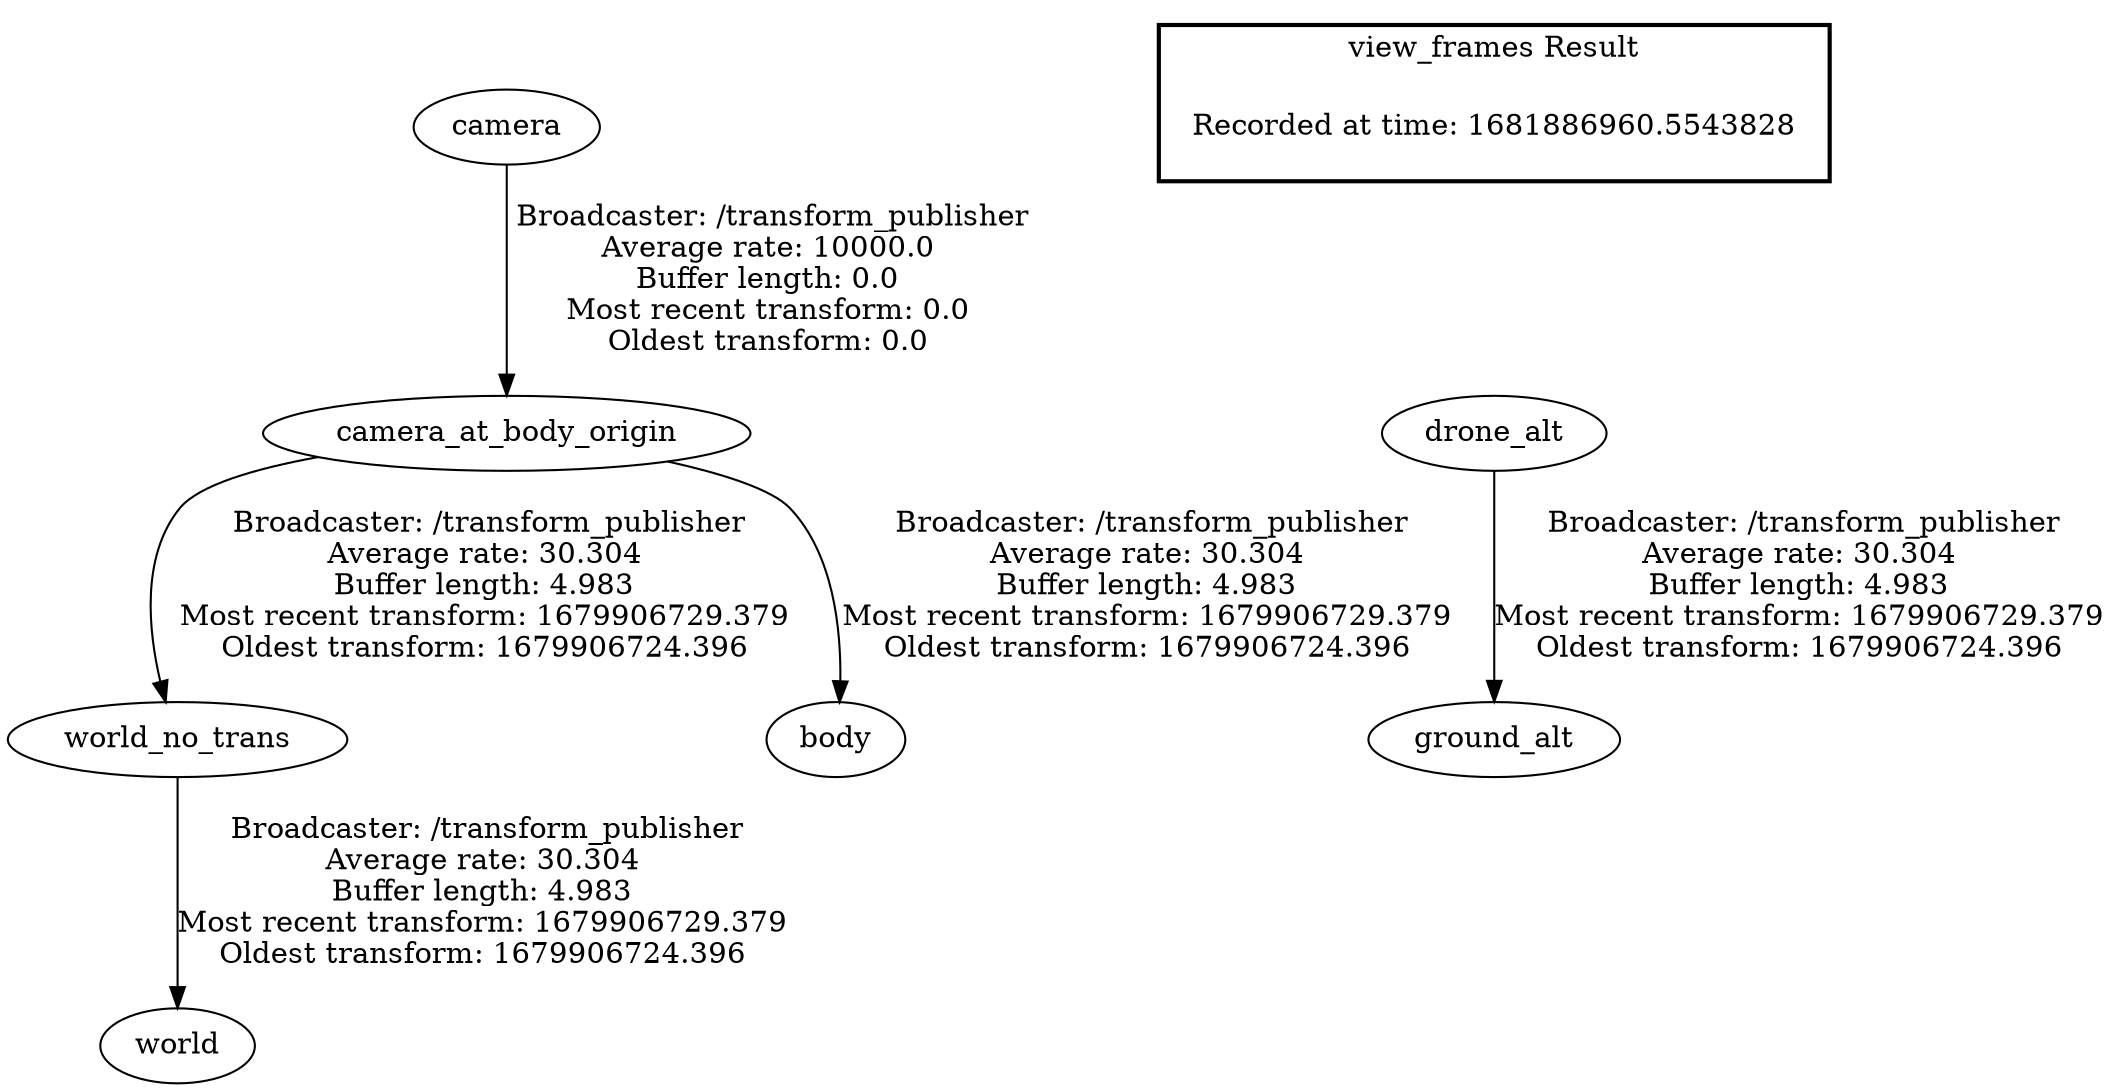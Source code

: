 digraph G {
"camera" -> "camera_at_body_origin"[label=" Broadcaster: /transform_publisher\nAverage rate: 10000.0\nBuffer length: 0.0\nMost recent transform: 0.0\nOldest transform: 0.0\n"];
"drone_alt" -> "ground_alt"[label=" Broadcaster: /transform_publisher\nAverage rate: 30.304\nBuffer length: 4.983\nMost recent transform: 1679906729.379\nOldest transform: 1679906724.396\n"];
"world_no_trans" -> "world"[label=" Broadcaster: /transform_publisher\nAverage rate: 30.304\nBuffer length: 4.983\nMost recent transform: 1679906729.379\nOldest transform: 1679906724.396\n"];
"camera_at_body_origin" -> "world_no_trans"[label=" Broadcaster: /transform_publisher\nAverage rate: 30.304\nBuffer length: 4.983\nMost recent transform: 1679906729.379\nOldest transform: 1679906724.396\n"];
"camera_at_body_origin" -> "body"[label=" Broadcaster: /transform_publisher\nAverage rate: 30.304\nBuffer length: 4.983\nMost recent transform: 1679906729.379\nOldest transform: 1679906724.396\n"];
edge [style=invis];
 subgraph cluster_legend { style=bold; color=black; label ="view_frames Result";
"Recorded at time: 1681886960.5543828"[ shape=plaintext ] ;
}->"drone_alt";
}